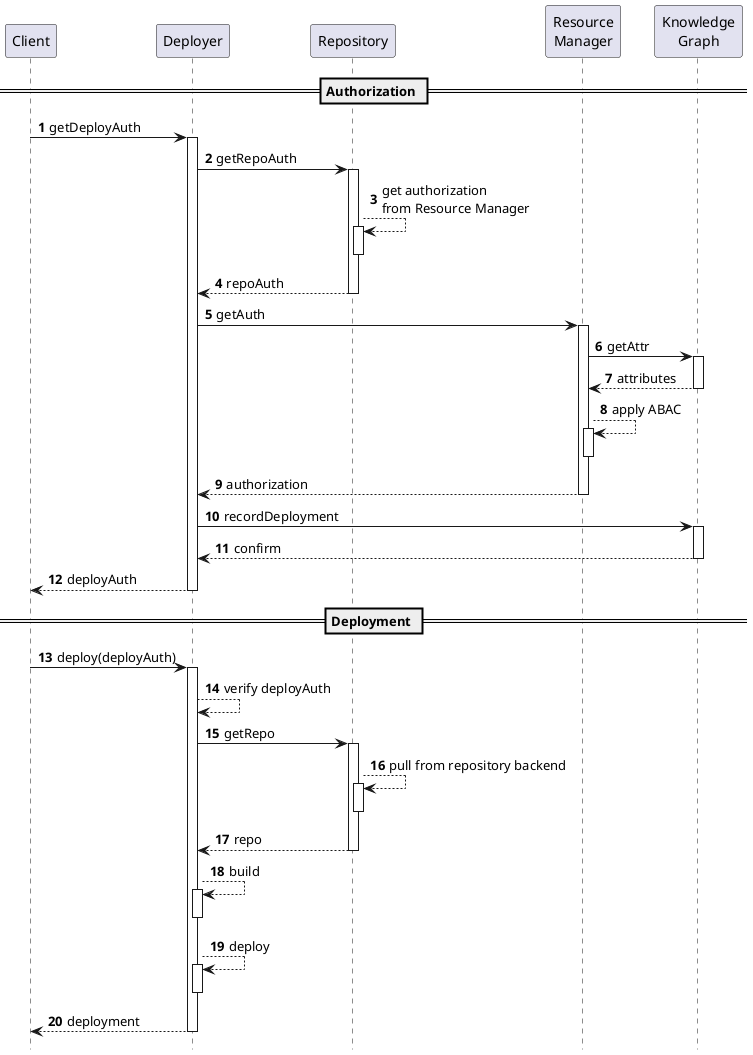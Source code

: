     @startuml

    autonumber
    hide footbox
    skinparam shadowing false

    participant Client
    participant Deployer
    participant Repository as Repo
    participant "Resource\nManager" as RM
    participant "Knowledge\nGraph" as KG

    == Authorization ==
    Client->Deployer: getDeployAuth
    activate Deployer
    Deployer->Repo: getRepoAuth
    activate Repo
    Repo-->Repo: get authorization\nfrom Resource Manager
    activate Repo
    deactivate Repo
    Repo-->Deployer: repoAuth
    deactivate Repo
    Deployer->RM: getAuth
    activate RM
    RM->KG: getAttr
    activate KG
    KG-->RM: attributes
    deactivate KG
    RM-->RM: apply ABAC
    activate RM
    deactivate RM
    RM-->Deployer: authorization
    deactivate RM
    Deployer->KG: recordDeployment
    activate KG
    KG-->Deployer: confirm
    deactivate KG
    Deployer-->Client: deployAuth
    deactivate Deployer

    == Deployment ==
    Client->Deployer: deploy(deployAuth)
    activate Deployer
    Deployer-->Deployer: verify deployAuth
    Deployer->Repo: getRepo
    activate Repo
    Repo-->Repo: pull from repository backend
    activate Repo
    deactivate Repo
    Repo-->Deployer: repo
    deactivate Repo
    Deployer-->Deployer: build
    activate Deployer
    deactivate Deployer
    Deployer-->Deployer: deploy
    activate Deployer
    deactivate Deployer
    Deployer-->Client: deployment
    deactivate Deployer

    @enduml
